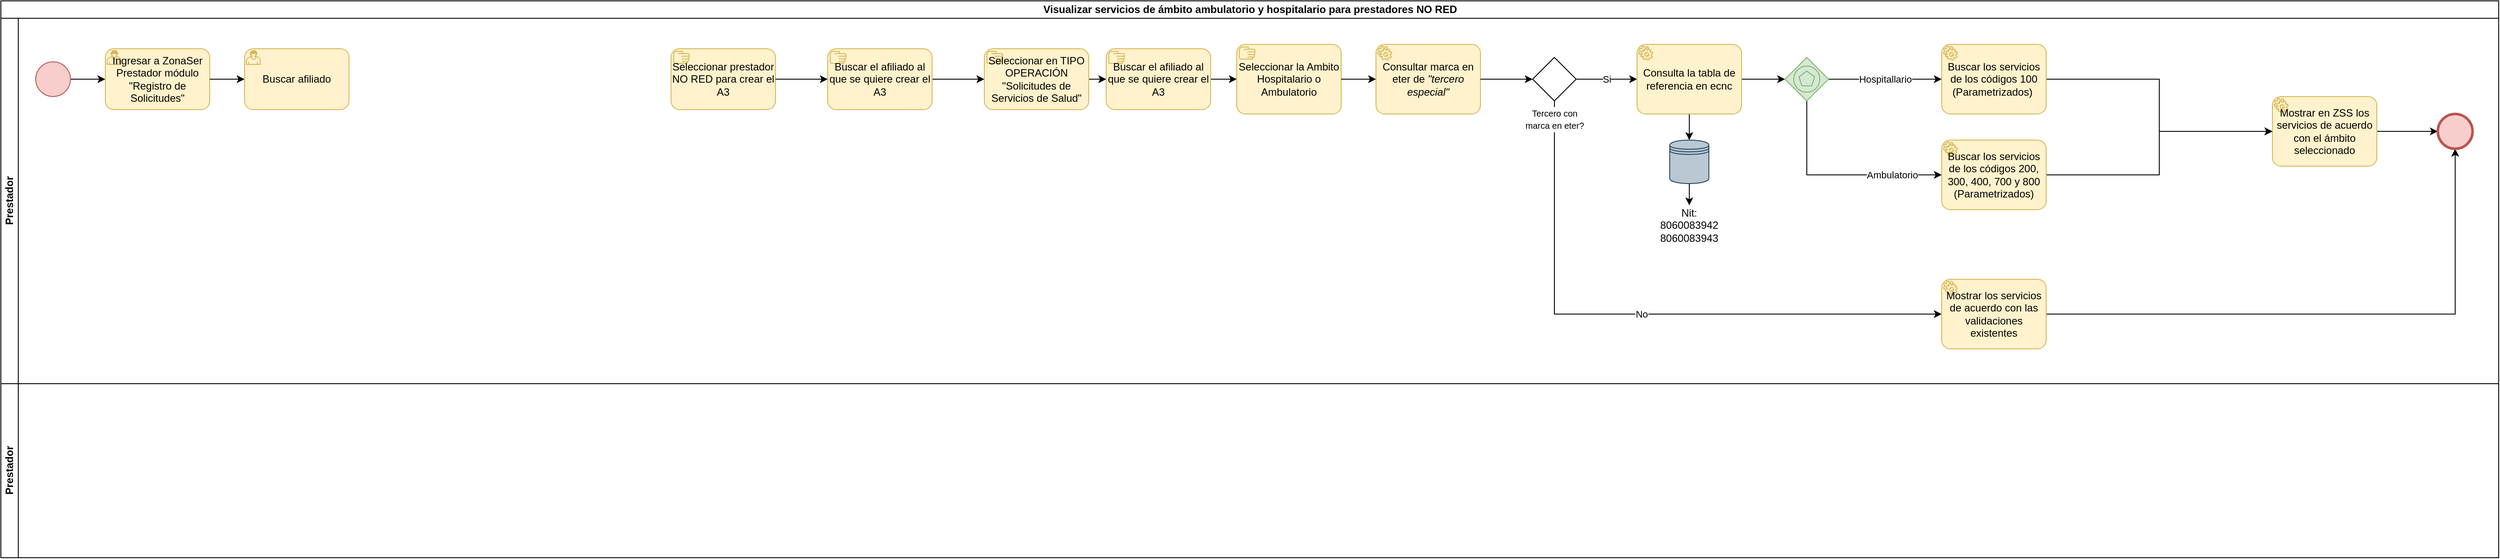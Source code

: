 <mxfile version="26.0.15">
  <diagram name="Página-1" id="TRl0oPyITWr-6Asu_PwD">
    <mxGraphModel dx="1034" dy="690" grid="1" gridSize="10" guides="1" tooltips="1" connect="1" arrows="1" fold="1" page="1" pageScale="1" pageWidth="2200" pageHeight="500" math="0" shadow="0">
      <root>
        <mxCell id="0" />
        <mxCell id="1" parent="0" />
        <mxCell id="DZp7piEdJl-Q790h61w1-1" value="Visualizar servicios de ámbito ambulatorio y hospitalario para prestadores NO RED" style="swimlane;childLayout=stackLayout;resizeParent=1;resizeParentMax=0;horizontal=1;startSize=20;horizontalStack=0;html=1;" parent="1" vertex="1">
          <mxGeometry x="40" y="40" width="2870" height="640" as="geometry" />
        </mxCell>
        <mxCell id="DZp7piEdJl-Q790h61w1-2" value="&lt;font style=&quot;vertical-align: inherit;&quot;&gt;&lt;font style=&quot;vertical-align: inherit;&quot;&gt;Prestador&lt;/font&gt;&lt;/font&gt;" style="swimlane;startSize=20;horizontal=0;html=1;" parent="DZp7piEdJl-Q790h61w1-1" vertex="1">
          <mxGeometry y="20" width="2870" height="420" as="geometry" />
        </mxCell>
        <mxCell id="DZp7piEdJl-Q790h61w1-11" style="edgeStyle=orthogonalEdgeStyle;rounded=0;orthogonalLoop=1;jettySize=auto;html=1;entryX=0;entryY=0.5;entryDx=0;entryDy=0;entryPerimeter=0;" parent="DZp7piEdJl-Q790h61w1-2" source="DZp7piEdJl-Q790h61w1-10" target="DZp7piEdJl-Q790h61w1-6" edge="1">
          <mxGeometry relative="1" as="geometry" />
        </mxCell>
        <mxCell id="DZp7piEdJl-Q790h61w1-10" value="" style="points=[[0.145,0.145,0],[0.5,0,0],[0.855,0.145,0],[1,0.5,0],[0.855,0.855,0],[0.5,1,0],[0.145,0.855,0],[0,0.5,0]];shape=mxgraph.bpmn.event;html=1;verticalLabelPosition=bottom;labelBackgroundColor=#ffffff;verticalAlign=top;align=center;perimeter=ellipsePerimeter;outlineConnect=0;aspect=fixed;outline=standard;symbol=general;fillColor=#f8cecc;strokeColor=#b85450;" parent="DZp7piEdJl-Q790h61w1-2" vertex="1">
          <mxGeometry x="40" y="50" width="40" height="40" as="geometry" />
        </mxCell>
        <mxCell id="DZp7piEdJl-Q790h61w1-6" value="&lt;font style=&quot;vertical-align: inherit;&quot;&gt;&lt;font style=&quot;vertical-align: inherit;&quot;&gt;&lt;font style=&quot;vertical-align: inherit;&quot;&gt;&lt;font style=&quot;vertical-align: inherit;&quot;&gt;&lt;font style=&quot;vertical-align: inherit;&quot;&gt;&lt;font style=&quot;vertical-align: inherit;&quot;&gt;&lt;font style=&quot;vertical-align: inherit;&quot;&gt;&lt;font style=&quot;vertical-align: inherit;&quot;&gt;Ingresar a ZonaSer Prestador módulo &quot;Registro de Solicitudes&quot;&lt;/font&gt;&lt;/font&gt;&lt;/font&gt;&lt;/font&gt;&lt;/font&gt;&lt;/font&gt;&lt;/font&gt;&lt;/font&gt;" style="points=[[0.25,0,0],[0.5,0,0],[0.75,0,0],[1,0.25,0],[1,0.5,0],[1,0.75,0],[0.75,1,0],[0.5,1,0],[0.25,1,0],[0,0.75,0],[0,0.5,0],[0,0.25,0]];shape=mxgraph.bpmn.task;whiteSpace=wrap;rectStyle=rounded;size=10;html=1;container=1;expand=0;collapsible=0;taskMarker=user;fillColor=#fff2cc;strokeColor=#d6b656;" parent="DZp7piEdJl-Q790h61w1-2" vertex="1">
          <mxGeometry x="120" y="35" width="120" height="70" as="geometry" />
        </mxCell>
        <mxCell id="DZp7piEdJl-Q790h61w1-8" value="Seleccionar prestador NO RED para crear el A3" style="points=[[0.25,0,0],[0.5,0,0],[0.75,0,0],[1,0.25,0],[1,0.5,0],[1,0.75,0],[0.75,1,0],[0.5,1,0],[0.25,1,0],[0,0.75,0],[0,0.5,0],[0,0.25,0]];shape=mxgraph.bpmn.task;whiteSpace=wrap;rectStyle=rounded;size=10;html=1;container=1;expand=0;collapsible=0;taskMarker=manual;fillColor=#fff2cc;strokeColor=#d6b656;" parent="DZp7piEdJl-Q790h61w1-2" vertex="1">
          <mxGeometry x="770" y="35" width="120" height="70" as="geometry" />
        </mxCell>
        <mxCell id="DZp7piEdJl-Q790h61w1-5" style="edgeStyle=orthogonalEdgeStyle;rounded=0;orthogonalLoop=1;jettySize=auto;html=1;entryX=0;entryY=0.5;entryDx=0;entryDy=0;entryPerimeter=0;" parent="DZp7piEdJl-Q790h61w1-2" source="DZp7piEdJl-Q790h61w1-6" target="YhVUN2A8UuCsmT0SYXPu-39" edge="1">
          <mxGeometry relative="1" as="geometry">
            <mxPoint x="280" y="70" as="targetPoint" />
          </mxGeometry>
        </mxCell>
        <mxCell id="DZp7piEdJl-Q790h61w1-12" style="edgeStyle=orthogonalEdgeStyle;rounded=0;orthogonalLoop=1;jettySize=auto;html=1;" parent="DZp7piEdJl-Q790h61w1-2" source="DZp7piEdJl-Q790h61w1-9" target="DZp7piEdJl-Q790h61w1-13" edge="1">
          <mxGeometry relative="1" as="geometry">
            <mxPoint x="600" y="70" as="targetPoint" />
          </mxGeometry>
        </mxCell>
        <mxCell id="DZp7piEdJl-Q790h61w1-9" value="Buscar el afiliado al que se quiere crear el A3" style="points=[[0.25,0,0],[0.5,0,0],[0.75,0,0],[1,0.25,0],[1,0.5,0],[1,0.75,0],[0.75,1,0],[0.5,1,0],[0.25,1,0],[0,0.75,0],[0,0.5,0],[0,0.25,0]];shape=mxgraph.bpmn.task;whiteSpace=wrap;rectStyle=rounded;size=10;html=1;container=1;expand=0;collapsible=0;taskMarker=manual;fillColor=#fff2cc;strokeColor=#d6b656;" parent="DZp7piEdJl-Q790h61w1-2" vertex="1">
          <mxGeometry x="950" y="35" width="120" height="70" as="geometry" />
        </mxCell>
        <mxCell id="DZp7piEdJl-Q790h61w1-7" style="edgeStyle=orthogonalEdgeStyle;rounded=0;orthogonalLoop=1;jettySize=auto;html=1;" parent="DZp7piEdJl-Q790h61w1-2" source="DZp7piEdJl-Q790h61w1-8" target="DZp7piEdJl-Q790h61w1-9" edge="1">
          <mxGeometry relative="1" as="geometry" />
        </mxCell>
        <mxCell id="DZp7piEdJl-Q790h61w1-15" style="edgeStyle=orthogonalEdgeStyle;rounded=0;orthogonalLoop=1;jettySize=auto;html=1;" parent="DZp7piEdJl-Q790h61w1-2" source="DZp7piEdJl-Q790h61w1-13" target="DZp7piEdJl-Q790h61w1-14" edge="1">
          <mxGeometry relative="1" as="geometry" />
        </mxCell>
        <mxCell id="DZp7piEdJl-Q790h61w1-13" value="Seleccionar en TIPO OPERACIÓN &quot;Solicitudes de Servicios de Salud&quot;" style="points=[[0.25,0,0],[0.5,0,0],[0.75,0,0],[1,0.25,0],[1,0.5,0],[1,0.75,0],[0.75,1,0],[0.5,1,0],[0.25,1,0],[0,0.75,0],[0,0.5,0],[0,0.25,0]];shape=mxgraph.bpmn.task;whiteSpace=wrap;rectStyle=rounded;size=10;html=1;container=1;expand=0;collapsible=0;taskMarker=manual;fillColor=#fff2cc;strokeColor=#d6b656;" parent="DZp7piEdJl-Q790h61w1-2" vertex="1">
          <mxGeometry x="1130" y="35" width="120" height="70" as="geometry" />
        </mxCell>
        <mxCell id="DZp7piEdJl-Q790h61w1-22" style="edgeStyle=orthogonalEdgeStyle;rounded=0;orthogonalLoop=1;jettySize=auto;html=1;" parent="DZp7piEdJl-Q790h61w1-2" source="DZp7piEdJl-Q790h61w1-14" target="DZp7piEdJl-Q790h61w1-16" edge="1">
          <mxGeometry relative="1" as="geometry" />
        </mxCell>
        <mxCell id="DZp7piEdJl-Q790h61w1-14" value="Buscar el afiliado al que se quiere crear el A3" style="points=[[0.25,0,0],[0.5,0,0],[0.75,0,0],[1,0.25,0],[1,0.5,0],[1,0.75,0],[0.75,1,0],[0.5,1,0],[0.25,1,0],[0,0.75,0],[0,0.5,0],[0,0.25,0]];shape=mxgraph.bpmn.task;whiteSpace=wrap;rectStyle=rounded;size=10;html=1;container=1;expand=0;collapsible=0;taskMarker=manual;fillColor=#fff2cc;strokeColor=#d6b656;" parent="DZp7piEdJl-Q790h61w1-2" vertex="1">
          <mxGeometry x="1270" y="35" width="120" height="70" as="geometry" />
        </mxCell>
        <mxCell id="DZp7piEdJl-Q790h61w1-16" value="Seleccionar la Ambito Hospitalario o Ambulatorio" style="points=[[0.25,0,0],[0.5,0,0],[0.75,0,0],[1,0.25,0],[1,0.5,0],[1,0.75,0],[0.75,1,0],[0.5,1,0],[0.25,1,0],[0,0.75,0],[0,0.5,0],[0,0.25,0]];shape=mxgraph.bpmn.task;whiteSpace=wrap;rectStyle=rounded;size=10;html=1;container=1;expand=0;collapsible=0;taskMarker=manual;fillColor=#fff2cc;strokeColor=#d6b656;" parent="DZp7piEdJl-Q790h61w1-2" vertex="1">
          <mxGeometry x="1420" y="30" width="120" height="80" as="geometry" />
        </mxCell>
        <mxCell id="DZp7piEdJl-Q790h61w1-26" value="Consultar marca en eter de &lt;i&gt;&quot;tercero especial&quot;&lt;/i&gt;" style="points=[[0.25,0,0],[0.5,0,0],[0.75,0,0],[1,0.25,0],[1,0.5,0],[1,0.75,0],[0.75,1,0],[0.5,1,0],[0.25,1,0],[0,0.75,0],[0,0.5,0],[0,0.25,0]];shape=mxgraph.bpmn.task;whiteSpace=wrap;rectStyle=rounded;size=10;html=1;container=1;expand=0;collapsible=0;taskMarker=service;fillColor=#fff2cc;strokeColor=#d6b656;" parent="DZp7piEdJl-Q790h61w1-2" vertex="1">
          <mxGeometry x="1580" y="30" width="120" height="80" as="geometry" />
        </mxCell>
        <mxCell id="DZp7piEdJl-Q790h61w1-27" style="edgeStyle=orthogonalEdgeStyle;rounded=0;orthogonalLoop=1;jettySize=auto;html=1;" parent="DZp7piEdJl-Q790h61w1-2" source="DZp7piEdJl-Q790h61w1-16" target="DZp7piEdJl-Q790h61w1-26" edge="1">
          <mxGeometry relative="1" as="geometry" />
        </mxCell>
        <mxCell id="DZp7piEdJl-Q790h61w1-30" value="No" style="edgeStyle=orthogonalEdgeStyle;rounded=0;orthogonalLoop=1;jettySize=auto;html=1;entryX=0;entryY=0.5;entryDx=0;entryDy=0;entryPerimeter=0;" parent="DZp7piEdJl-Q790h61w1-2" source="DZp7piEdJl-Q790h61w1-29" target="DZp7piEdJl-Q790h61w1-43" edge="1">
          <mxGeometry relative="1" as="geometry">
            <mxPoint x="1265" y="310" as="targetPoint" />
            <Array as="points">
              <mxPoint x="1785" y="340" />
            </Array>
          </mxGeometry>
        </mxCell>
        <mxCell id="DZp7piEdJl-Q790h61w1-31" value="Si" style="edgeStyle=orthogonalEdgeStyle;rounded=0;orthogonalLoop=1;jettySize=auto;html=1;entryX=0;entryY=0.5;entryDx=0;entryDy=0;entryPerimeter=0;" parent="DZp7piEdJl-Q790h61w1-2" source="DZp7piEdJl-Q790h61w1-29" target="DZp7piEdJl-Q790h61w1-36" edge="1">
          <mxGeometry relative="1" as="geometry">
            <mxPoint x="1370" y="70" as="targetPoint" />
          </mxGeometry>
        </mxCell>
        <mxCell id="DZp7piEdJl-Q790h61w1-29" value="&lt;font style=&quot;font-size: 10px;&quot;&gt;Tercero con &lt;br&gt;marca en eter?&lt;/font&gt;" style="points=[[0.25,0.25,0],[0.5,0,0],[0.75,0.25,0],[1,0.5,0],[0.75,0.75,0],[0.5,1,0],[0.25,0.75,0],[0,0.5,0]];shape=mxgraph.bpmn.gateway2;html=1;verticalLabelPosition=bottom;labelBackgroundColor=#ffffff;verticalAlign=top;align=center;perimeter=rhombusPerimeter;outlineConnect=0;outline=none;symbol=none;" parent="DZp7piEdJl-Q790h61w1-2" vertex="1">
          <mxGeometry x="1760" y="45" width="50" height="50" as="geometry" />
        </mxCell>
        <mxCell id="DZp7piEdJl-Q790h61w1-28" style="edgeStyle=orthogonalEdgeStyle;rounded=0;orthogonalLoop=1;jettySize=auto;html=1;" parent="DZp7piEdJl-Q790h61w1-2" source="DZp7piEdJl-Q790h61w1-26" target="DZp7piEdJl-Q790h61w1-29" edge="1">
          <mxGeometry relative="1" as="geometry">
            <mxPoint x="1240" y="70" as="targetPoint" />
          </mxGeometry>
        </mxCell>
        <mxCell id="DZp7piEdJl-Q790h61w1-56" style="edgeStyle=orthogonalEdgeStyle;rounded=0;orthogonalLoop=1;jettySize=auto;html=1;entryX=0;entryY=0.5;entryDx=0;entryDy=0;entryPerimeter=0;" parent="DZp7piEdJl-Q790h61w1-2" source="DZp7piEdJl-Q790h61w1-32" target="DZp7piEdJl-Q790h61w1-55" edge="1">
          <mxGeometry relative="1" as="geometry" />
        </mxCell>
        <mxCell id="DZp7piEdJl-Q790h61w1-32" value="Mostrar en ZSS los servicios de acuerdo con el ámbito seleccionado" style="points=[[0.25,0,0],[0.5,0,0],[0.75,0,0],[1,0.25,0],[1,0.5,0],[1,0.75,0],[0.75,1,0],[0.5,1,0],[0.25,1,0],[0,0.75,0],[0,0.5,0],[0,0.25,0]];shape=mxgraph.bpmn.task;whiteSpace=wrap;rectStyle=rounded;size=10;html=1;container=1;expand=0;collapsible=0;taskMarker=service;fillColor=#fff2cc;strokeColor=#d6b656;" parent="DZp7piEdJl-Q790h61w1-2" vertex="1">
          <mxGeometry x="2610" y="90" width="120" height="80" as="geometry" />
        </mxCell>
        <mxCell id="DZp7piEdJl-Q790h61w1-38" style="edgeStyle=orthogonalEdgeStyle;rounded=0;orthogonalLoop=1;jettySize=auto;html=1;entryX=0.5;entryY=0;entryDx=0;entryDy=0;" parent="DZp7piEdJl-Q790h61w1-2" source="DZp7piEdJl-Q790h61w1-36" target="DZp7piEdJl-Q790h61w1-37" edge="1">
          <mxGeometry relative="1" as="geometry" />
        </mxCell>
        <mxCell id="DZp7piEdJl-Q790h61w1-52" style="edgeStyle=orthogonalEdgeStyle;rounded=0;orthogonalLoop=1;jettySize=auto;html=1;" parent="DZp7piEdJl-Q790h61w1-2" source="DZp7piEdJl-Q790h61w1-36" target="DZp7piEdJl-Q790h61w1-47" edge="1">
          <mxGeometry relative="1" as="geometry" />
        </mxCell>
        <mxCell id="DZp7piEdJl-Q790h61w1-36" value="Consulta la tabla de referencia en ecnc" style="points=[[0.25,0,0],[0.5,0,0],[0.75,0,0],[1,0.25,0],[1,0.5,0],[1,0.75,0],[0.75,1,0],[0.5,1,0],[0.25,1,0],[0,0.75,0],[0,0.5,0],[0,0.25,0]];shape=mxgraph.bpmn.task;whiteSpace=wrap;rectStyle=rounded;size=10;html=1;container=1;expand=0;collapsible=0;taskMarker=service;fillColor=#fff2cc;strokeColor=#d6b656;" parent="DZp7piEdJl-Q790h61w1-2" vertex="1">
          <mxGeometry x="1880" y="30" width="120" height="80" as="geometry" />
        </mxCell>
        <mxCell id="DZp7piEdJl-Q790h61w1-41" style="edgeStyle=orthogonalEdgeStyle;rounded=0;orthogonalLoop=1;jettySize=auto;html=1;" parent="DZp7piEdJl-Q790h61w1-2" source="DZp7piEdJl-Q790h61w1-37" target="DZp7piEdJl-Q790h61w1-40" edge="1">
          <mxGeometry relative="1" as="geometry" />
        </mxCell>
        <mxCell id="DZp7piEdJl-Q790h61w1-37" value="" style="shape=datastore;whiteSpace=wrap;html=1;fillColor=#bac8d3;strokeColor=#23445d;" parent="DZp7piEdJl-Q790h61w1-2" vertex="1">
          <mxGeometry x="1917.5" y="140" width="45" height="50" as="geometry" />
        </mxCell>
        <mxCell id="DZp7piEdJl-Q790h61w1-40" value="Nit: &lt;br&gt;8060083942&lt;br&gt;8060083943" style="text;html=1;strokeColor=none;fillColor=none;align=center;verticalAlign=middle;whiteSpace=wrap;rounded=0;dashed=1;" parent="DZp7piEdJl-Q790h61w1-2" vertex="1">
          <mxGeometry x="1885" y="215" width="110" height="45" as="geometry" />
        </mxCell>
        <mxCell id="DZp7piEdJl-Q790h61w1-57" style="edgeStyle=orthogonalEdgeStyle;rounded=0;orthogonalLoop=1;jettySize=auto;html=1;entryX=0.5;entryY=1;entryDx=0;entryDy=0;entryPerimeter=0;" parent="DZp7piEdJl-Q790h61w1-2" source="DZp7piEdJl-Q790h61w1-43" target="DZp7piEdJl-Q790h61w1-55" edge="1">
          <mxGeometry relative="1" as="geometry" />
        </mxCell>
        <mxCell id="DZp7piEdJl-Q790h61w1-43" value="Mostrar los servicios de acuerdo con las validaciones existentes" style="points=[[0.25,0,0],[0.5,0,0],[0.75,0,0],[1,0.25,0],[1,0.5,0],[1,0.75,0],[0.75,1,0],[0.5,1,0],[0.25,1,0],[0,0.75,0],[0,0.5,0],[0,0.25,0]];shape=mxgraph.bpmn.task;whiteSpace=wrap;rectStyle=rounded;size=10;html=1;container=1;expand=0;collapsible=0;taskMarker=service;fillColor=#fff2cc;strokeColor=#d6b656;" parent="DZp7piEdJl-Q790h61w1-2" vertex="1">
          <mxGeometry x="2230" y="300" width="120" height="80" as="geometry" />
        </mxCell>
        <mxCell id="DZp7piEdJl-Q790h61w1-53" style="edgeStyle=orthogonalEdgeStyle;rounded=0;orthogonalLoop=1;jettySize=auto;html=1;entryX=0;entryY=0.5;entryDx=0;entryDy=0;entryPerimeter=0;" parent="DZp7piEdJl-Q790h61w1-2" source="DZp7piEdJl-Q790h61w1-45" target="DZp7piEdJl-Q790h61w1-32" edge="1">
          <mxGeometry relative="1" as="geometry" />
        </mxCell>
        <mxCell id="DZp7piEdJl-Q790h61w1-45" value="Buscar los servicios de los códigos 100&lt;br&gt;(Parametrizados)&amp;nbsp;" style="points=[[0.25,0,0],[0.5,0,0],[0.75,0,0],[1,0.25,0],[1,0.5,0],[1,0.75,0],[0.75,1,0],[0.5,1,0],[0.25,1,0],[0,0.75,0],[0,0.5,0],[0,0.25,0]];shape=mxgraph.bpmn.task;whiteSpace=wrap;rectStyle=rounded;size=10;html=1;container=1;expand=0;collapsible=0;taskMarker=service;fillColor=#fff2cc;strokeColor=#d6b656;" parent="DZp7piEdJl-Q790h61w1-2" vertex="1">
          <mxGeometry x="2230" y="30" width="120" height="80" as="geometry" />
        </mxCell>
        <mxCell id="DZp7piEdJl-Q790h61w1-54" style="edgeStyle=orthogonalEdgeStyle;rounded=0;orthogonalLoop=1;jettySize=auto;html=1;" parent="DZp7piEdJl-Q790h61w1-2" source="DZp7piEdJl-Q790h61w1-46" target="DZp7piEdJl-Q790h61w1-32" edge="1">
          <mxGeometry relative="1" as="geometry" />
        </mxCell>
        <mxCell id="DZp7piEdJl-Q790h61w1-46" value="Buscar los servicios de los códigos 200, 300, 400, 700 y 800&lt;br&gt;(Parametrizados)" style="points=[[0.25,0,0],[0.5,0,0],[0.75,0,0],[1,0.25,0],[1,0.5,0],[1,0.75,0],[0.75,1,0],[0.5,1,0],[0.25,1,0],[0,0.75,0],[0,0.5,0],[0,0.25,0]];shape=mxgraph.bpmn.task;whiteSpace=wrap;rectStyle=rounded;size=10;html=1;container=1;expand=0;collapsible=0;taskMarker=service;fillColor=#fff2cc;strokeColor=#d6b656;" parent="DZp7piEdJl-Q790h61w1-2" vertex="1">
          <mxGeometry x="2230" y="140" width="120" height="80" as="geometry" />
        </mxCell>
        <mxCell id="DZp7piEdJl-Q790h61w1-50" value="Hospitallario" style="edgeStyle=orthogonalEdgeStyle;rounded=0;orthogonalLoop=1;jettySize=auto;html=1;" parent="DZp7piEdJl-Q790h61w1-2" source="DZp7piEdJl-Q790h61w1-47" target="DZp7piEdJl-Q790h61w1-45" edge="1">
          <mxGeometry relative="1" as="geometry" />
        </mxCell>
        <mxCell id="DZp7piEdJl-Q790h61w1-51" value="Ambulatorio" style="edgeStyle=orthogonalEdgeStyle;rounded=0;orthogonalLoop=1;jettySize=auto;html=1;entryX=0;entryY=0.5;entryDx=0;entryDy=0;entryPerimeter=0;" parent="DZp7piEdJl-Q790h61w1-2" source="DZp7piEdJl-Q790h61w1-47" target="DZp7piEdJl-Q790h61w1-46" edge="1">
          <mxGeometry x="0.524" relative="1" as="geometry">
            <Array as="points">
              <mxPoint x="2075" y="180" />
            </Array>
            <mxPoint as="offset" />
          </mxGeometry>
        </mxCell>
        <mxCell id="DZp7piEdJl-Q790h61w1-47" value="" style="points=[[0.25,0.25,0],[0.5,0,0],[0.75,0.25,0],[1,0.5,0],[0.75,0.75,0],[0.5,1,0],[0.25,0.75,0],[0,0.5,0]];shape=mxgraph.bpmn.gateway2;html=1;verticalLabelPosition=bottom;labelBackgroundColor=#ffffff;verticalAlign=top;align=center;perimeter=rhombusPerimeter;outlineConnect=0;outline=standard;symbol=multiple;fillColor=#d5e8d4;strokeColor=#82b366;" parent="DZp7piEdJl-Q790h61w1-2" vertex="1">
          <mxGeometry x="2050" y="45" width="50" height="50" as="geometry" />
        </mxCell>
        <mxCell id="DZp7piEdJl-Q790h61w1-55" value="" style="points=[[0.145,0.145,0],[0.5,0,0],[0.855,0.145,0],[1,0.5,0],[0.855,0.855,0],[0.5,1,0],[0.145,0.855,0],[0,0.5,0]];shape=mxgraph.bpmn.event;html=1;verticalLabelPosition=bottom;labelBackgroundColor=#ffffff;verticalAlign=top;align=center;perimeter=ellipsePerimeter;outlineConnect=0;aspect=fixed;outline=end;symbol=terminate2;fillColor=#f8cecc;strokeColor=#b85450;" parent="DZp7piEdJl-Q790h61w1-2" vertex="1">
          <mxGeometry x="2800" y="110" width="40" height="40" as="geometry" />
        </mxCell>
        <mxCell id="YhVUN2A8UuCsmT0SYXPu-39" value="&lt;font style=&quot;vertical-align: inherit;&quot;&gt;&lt;font style=&quot;vertical-align: inherit;&quot;&gt;Buscar afiliado&lt;/font&gt;&lt;/font&gt;" style="points=[[0.25,0,0],[0.5,0,0],[0.75,0,0],[1,0.25,0],[1,0.5,0],[1,0.75,0],[0.75,1,0],[0.5,1,0],[0.25,1,0],[0,0.75,0],[0,0.5,0],[0,0.25,0]];shape=mxgraph.bpmn.task;whiteSpace=wrap;rectStyle=rounded;size=10;html=1;container=1;expand=0;collapsible=0;taskMarker=user;fillColor=#fff2cc;strokeColor=#d6b656;" vertex="1" parent="DZp7piEdJl-Q790h61w1-2">
          <mxGeometry x="280" y="35" width="120" height="70" as="geometry" />
        </mxCell>
        <mxCell id="YhVUN2A8UuCsmT0SYXPu-1" value="&lt;font style=&quot;vertical-align: inherit;&quot;&gt;&lt;font style=&quot;vertical-align: inherit;&quot;&gt;Prestador&lt;/font&gt;&lt;/font&gt;" style="swimlane;startSize=20;horizontal=0;html=1;" vertex="1" parent="DZp7piEdJl-Q790h61w1-1">
          <mxGeometry y="440" width="2870" height="200" as="geometry" />
        </mxCell>
      </root>
    </mxGraphModel>
  </diagram>
</mxfile>
